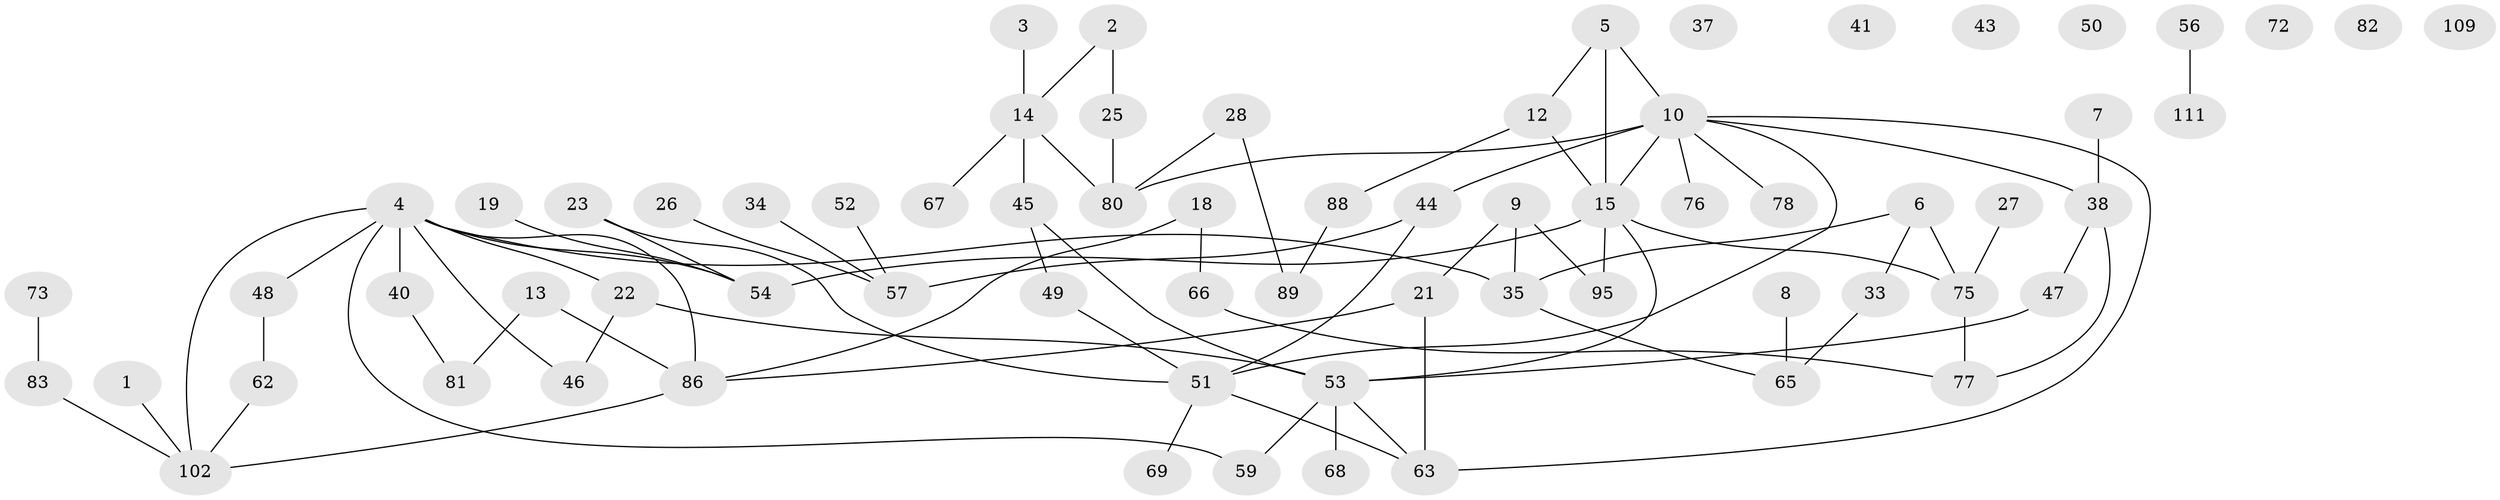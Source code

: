 // original degree distribution, {1: 0.21739130434782608, 2: 0.3826086956521739, 4: 0.13043478260869565, 7: 0.008695652173913044, 3: 0.13043478260869565, 5: 0.06086956521739131, 0: 0.06086956521739131, 6: 0.008695652173913044}
// Generated by graph-tools (version 1.1) at 2025/16/03/04/25 18:16:39]
// undirected, 69 vertices, 84 edges
graph export_dot {
graph [start="1"]
  node [color=gray90,style=filled];
  1 [super="+61"];
  2;
  3 [super="+20"];
  4 [super="+30+11+55"];
  5 [super="+79"];
  6 [super="+24"];
  7 [super="+39"];
  8;
  9 [super="+96+17"];
  10 [super="+113+42+29"];
  12 [super="+93"];
  13 [super="+104+94"];
  14 [super="+32"];
  15 [super="+16"];
  18 [super="+91"];
  19;
  21 [super="+36"];
  22 [super="+31"];
  23;
  25 [super="+101"];
  26;
  27;
  28;
  33 [super="+58"];
  34 [super="+97"];
  35 [super="+84"];
  37;
  38 [super="+87"];
  40 [super="+90"];
  41;
  43;
  44 [super="+85"];
  45 [super="+98"];
  46;
  47;
  48;
  49;
  50;
  51 [super="+60"];
  52;
  53 [super="+74"];
  54;
  56;
  57;
  59 [super="+105"];
  62;
  63 [super="+70"];
  65;
  66;
  67;
  68;
  69;
  72;
  73;
  75 [super="+100+114"];
  76;
  77;
  78;
  80;
  81;
  82;
  83;
  86 [super="+92"];
  88;
  89;
  95;
  102 [super="+107"];
  109;
  111;
  1 -- 102;
  2 -- 25;
  2 -- 14;
  3 -- 14;
  4 -- 48;
  4 -- 22;
  4 -- 46;
  4 -- 35;
  4 -- 54;
  4 -- 102;
  4 -- 59;
  4 -- 86;
  4 -- 40;
  5 -- 12;
  5 -- 10;
  5 -- 15;
  6 -- 75;
  6 -- 35;
  6 -- 33;
  7 -- 38;
  8 -- 65;
  9 -- 95;
  9 -- 35;
  9 -- 21;
  10 -- 44 [weight=3];
  10 -- 80;
  10 -- 76;
  10 -- 51;
  10 -- 78;
  10 -- 15;
  10 -- 63;
  10 -- 38;
  12 -- 88;
  12 -- 15;
  13 -- 81;
  13 -- 86;
  14 -- 67;
  14 -- 80;
  14 -- 45;
  15 -- 54;
  15 -- 75;
  15 -- 95;
  15 -- 53;
  18 -- 66;
  18 -- 86;
  19 -- 54;
  21 -- 63;
  21 -- 86;
  22 -- 46;
  22 -- 53;
  23 -- 51;
  23 -- 54;
  25 -- 80;
  26 -- 57;
  27 -- 75;
  28 -- 80;
  28 -- 89;
  33 -- 65;
  34 -- 57;
  35 -- 65;
  38 -- 47;
  38 -- 77;
  40 -- 81;
  44 -- 57;
  44 -- 51;
  45 -- 49;
  45 -- 53;
  47 -- 53;
  48 -- 62;
  49 -- 51;
  51 -- 69;
  51 -- 63;
  52 -- 57;
  53 -- 68;
  53 -- 59;
  53 -- 63;
  56 -- 111;
  62 -- 102;
  66 -- 77;
  73 -- 83;
  75 -- 77;
  83 -- 102;
  86 -- 102;
  88 -- 89;
}
